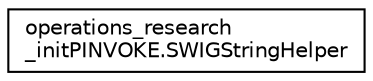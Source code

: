 digraph "Graphical Class Hierarchy"
{
 // LATEX_PDF_SIZE
  edge [fontname="Helvetica",fontsize="10",labelfontname="Helvetica",labelfontsize="10"];
  node [fontname="Helvetica",fontsize="10",shape=record];
  rankdir="LR";
  Node0 [label="operations_research\l_initPINVOKE.SWIGStringHelper",height=0.2,width=0.4,color="black", fillcolor="white", style="filled",URL="$classGoogle_1_1OrTools_1_1Init_1_1operations__research__initPINVOKE_1_1SWIGStringHelper.html",tooltip=" "];
}
